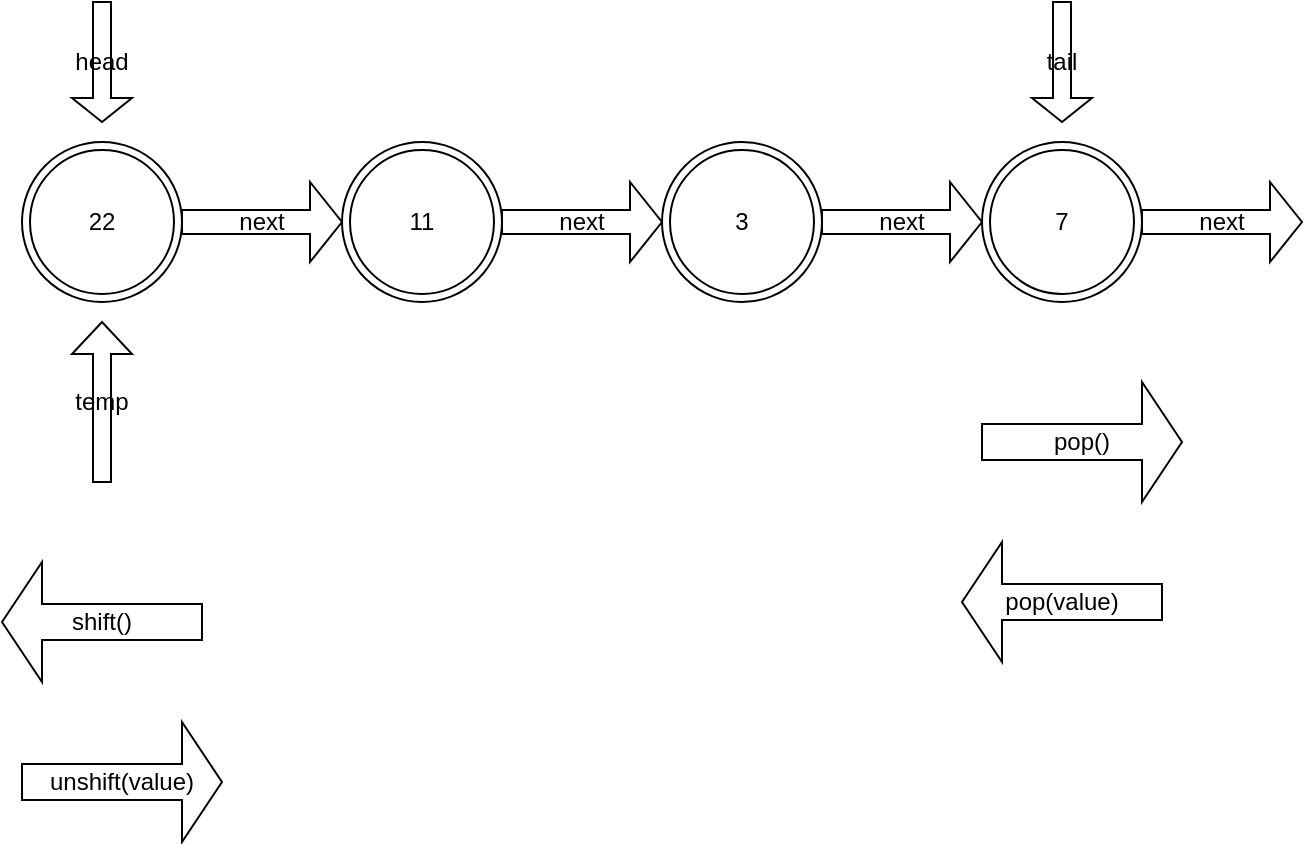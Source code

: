 <mxfile>
    <diagram id="J0BU5uh6VnGHpy-MeXnG" name="Page-1">
        <mxGraphModel dx="1541" dy="495" grid="1" gridSize="10" guides="1" tooltips="1" connect="1" arrows="1" fold="1" page="1" pageScale="1" pageWidth="827" pageHeight="1169" math="0" shadow="0">
            <root>
                <mxCell id="0"/>
                <mxCell id="1" parent="0"/>
                <mxCell id="2" value="11" style="ellipse;shape=doubleEllipse;whiteSpace=wrap;html=1;aspect=fixed;" vertex="1" parent="1">
                    <mxGeometry x="90" y="200" width="80" height="80" as="geometry"/>
                </mxCell>
                <mxCell id="3" value="3" style="ellipse;shape=doubleEllipse;whiteSpace=wrap;html=1;aspect=fixed;" vertex="1" parent="1">
                    <mxGeometry x="250" y="200" width="80" height="80" as="geometry"/>
                </mxCell>
                <mxCell id="4" value="7" style="ellipse;shape=doubleEllipse;whiteSpace=wrap;html=1;aspect=fixed;" vertex="1" parent="1">
                    <mxGeometry x="410" y="200" width="80" height="80" as="geometry"/>
                </mxCell>
                <mxCell id="5" value="next" style="shape=singleArrow;whiteSpace=wrap;html=1;" vertex="1" parent="1">
                    <mxGeometry x="490" y="220" width="80" height="40" as="geometry"/>
                </mxCell>
                <mxCell id="6" value="next" style="shape=singleArrow;whiteSpace=wrap;html=1;" vertex="1" parent="1">
                    <mxGeometry x="170" y="220" width="80" height="40" as="geometry"/>
                </mxCell>
                <mxCell id="7" value="next" style="shape=singleArrow;whiteSpace=wrap;html=1;" vertex="1" parent="1">
                    <mxGeometry x="330" y="220" width="80" height="40" as="geometry"/>
                </mxCell>
                <mxCell id="8" value="head" style="shape=singleArrow;direction=south;whiteSpace=wrap;html=1;" vertex="1" parent="1">
                    <mxGeometry x="-45" y="130" width="30" height="60" as="geometry"/>
                </mxCell>
                <mxCell id="9" value="tail" style="shape=singleArrow;direction=south;whiteSpace=wrap;html=1;" vertex="1" parent="1">
                    <mxGeometry x="435" y="130" width="30" height="60" as="geometry"/>
                </mxCell>
                <mxCell id="16" value="unshift(value)" style="shape=singleArrow;whiteSpace=wrap;html=1;" vertex="1" parent="1">
                    <mxGeometry x="-70" y="490" width="100" height="60" as="geometry"/>
                </mxCell>
                <mxCell id="17" value="shift()" style="shape=singleArrow;direction=west;whiteSpace=wrap;html=1;" vertex="1" parent="1">
                    <mxGeometry x="-80" y="410" width="100" height="60" as="geometry"/>
                </mxCell>
                <mxCell id="18" value="22" style="ellipse;shape=doubleEllipse;whiteSpace=wrap;html=1;aspect=fixed;" vertex="1" parent="1">
                    <mxGeometry x="-70" y="200" width="80" height="80" as="geometry"/>
                </mxCell>
                <mxCell id="20" value="next" style="shape=singleArrow;whiteSpace=wrap;html=1;" vertex="1" parent="1">
                    <mxGeometry x="10" y="220" width="80" height="40" as="geometry"/>
                </mxCell>
                <mxCell id="23" value="temp" style="shape=singleArrow;direction=north;whiteSpace=wrap;html=1;" vertex="1" parent="1">
                    <mxGeometry x="-45" y="290" width="30" height="80" as="geometry"/>
                </mxCell>
                <mxCell id="36" value="pop(value)" style="shape=singleArrow;direction=west;whiteSpace=wrap;html=1;" vertex="1" parent="1">
                    <mxGeometry x="400" y="400" width="100" height="60" as="geometry"/>
                </mxCell>
                <mxCell id="37" value="pop()" style="shape=singleArrow;whiteSpace=wrap;html=1;" vertex="1" parent="1">
                    <mxGeometry x="410" y="320" width="100" height="60" as="geometry"/>
                </mxCell>
            </root>
        </mxGraphModel>
    </diagram>
</mxfile>